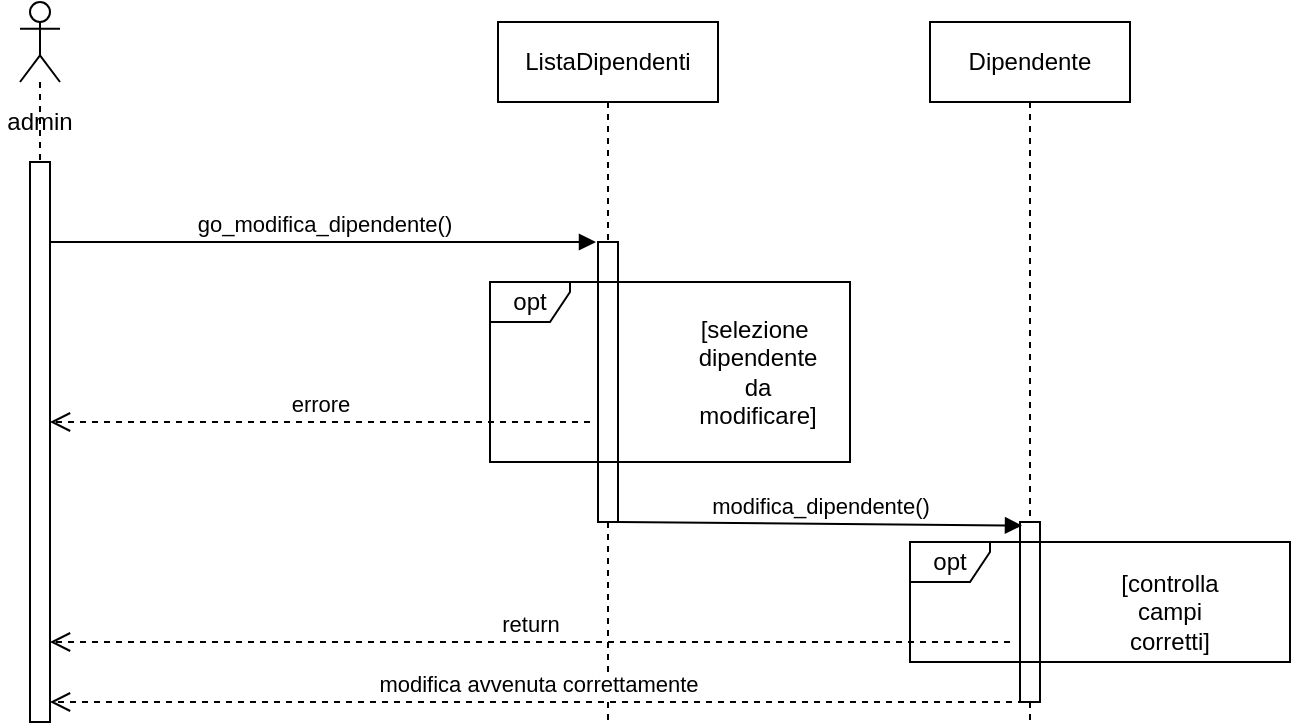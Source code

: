 <mxfile version="14.8.3" type="device"><diagram id="a0-VtMgsolHvMTASFdyO" name="Page-1"><mxGraphModel dx="770" dy="358" grid="1" gridSize="10" guides="1" tooltips="1" connect="1" arrows="1" fold="1" page="1" pageScale="1" pageWidth="827" pageHeight="1169" math="0" shadow="0"><root><mxCell id="0"/><mxCell id="1" parent="0"/><mxCell id="J1gZPxbFrBNpwJohaxbd-1" value="" style="shape=umlLifeline;participant=umlActor;perimeter=lifelinePerimeter;whiteSpace=wrap;html=1;container=1;collapsible=0;recursiveResize=0;verticalAlign=top;spacingTop=36;outlineConnect=0;" parent="1" vertex="1"><mxGeometry x="65" y="40" width="20" height="90" as="geometry"/></mxCell><mxCell id="J1gZPxbFrBNpwJohaxbd-2" value="" style="html=1;points=[];perimeter=orthogonalPerimeter;" parent="1" vertex="1"><mxGeometry x="70" y="120" width="10" height="280" as="geometry"/></mxCell><mxCell id="J1gZPxbFrBNpwJohaxbd-3" value="admin" style="text;html=1;strokeColor=none;fillColor=none;align=center;verticalAlign=middle;whiteSpace=wrap;rounded=0;" parent="1" vertex="1"><mxGeometry x="55" y="90" width="40" height="20" as="geometry"/></mxCell><mxCell id="J1gZPxbFrBNpwJohaxbd-5" value="&lt;div&gt;ListaDipendenti&lt;/div&gt;" style="shape=umlLifeline;perimeter=lifelinePerimeter;whiteSpace=wrap;html=1;container=1;collapsible=0;recursiveResize=0;outlineConnect=0;" parent="1" vertex="1"><mxGeometry x="304" y="50" width="110" height="350" as="geometry"/></mxCell><mxCell id="J1gZPxbFrBNpwJohaxbd-6" value="" style="html=1;points=[];perimeter=orthogonalPerimeter;" parent="J1gZPxbFrBNpwJohaxbd-5" vertex="1"><mxGeometry x="50" y="110" width="10" height="140" as="geometry"/></mxCell><mxCell id="J1gZPxbFrBNpwJohaxbd-7" value="go_modifica_dipendente()" style="html=1;verticalAlign=bottom;endArrow=block;" parent="1" edge="1"><mxGeometry width="80" relative="1" as="geometry"><mxPoint x="80" y="160" as="sourcePoint"/><mxPoint x="353" y="160" as="targetPoint"/></mxGeometry></mxCell><mxCell id="J1gZPxbFrBNpwJohaxbd-22" value="errore" style="html=1;verticalAlign=bottom;endArrow=open;dashed=1;endSize=8;" parent="1" edge="1"><mxGeometry relative="1" as="geometry"><mxPoint x="350" y="250" as="sourcePoint"/><mxPoint x="80" y="250" as="targetPoint"/></mxGeometry></mxCell><mxCell id="1PT9fnSs7aOGF84jN89--1" value="Dipendente" style="shape=umlLifeline;perimeter=lifelinePerimeter;whiteSpace=wrap;html=1;container=1;collapsible=0;recursiveResize=0;outlineConnect=0;" vertex="1" parent="1"><mxGeometry x="520" y="50" width="100" height="350" as="geometry"/></mxCell><mxCell id="1PT9fnSs7aOGF84jN89--5" value="" style="html=1;points=[];perimeter=orthogonalPerimeter;" vertex="1" parent="1PT9fnSs7aOGF84jN89--1"><mxGeometry x="45" y="250" width="10" height="90" as="geometry"/></mxCell><mxCell id="1PT9fnSs7aOGF84jN89--2" value="modifica_dipendente()" style="html=1;verticalAlign=bottom;endArrow=block;entryX=0.1;entryY=0.02;entryDx=0;entryDy=0;entryPerimeter=0;" edge="1" parent="1" target="1PT9fnSs7aOGF84jN89--5"><mxGeometry width="80" relative="1" as="geometry"><mxPoint x="364" y="300" as="sourcePoint"/><mxPoint x="560" y="300" as="targetPoint"/></mxGeometry></mxCell><mxCell id="1PT9fnSs7aOGF84jN89--3" value="opt" style="shape=umlFrame;whiteSpace=wrap;html=1;width=40;height=20;" vertex="1" parent="1"><mxGeometry x="300" y="180" width="180" height="90" as="geometry"/></mxCell><mxCell id="1PT9fnSs7aOGF84jN89--4" value="[selezione&amp;nbsp; dipendente da modificare]" style="text;html=1;strokeColor=none;fillColor=none;align=center;verticalAlign=middle;whiteSpace=wrap;rounded=0;" vertex="1" parent="1"><mxGeometry x="414" y="215" width="40" height="20" as="geometry"/></mxCell><mxCell id="1PT9fnSs7aOGF84jN89--6" value="opt" style="shape=umlFrame;whiteSpace=wrap;html=1;width=40;height=20;" vertex="1" parent="1"><mxGeometry x="510" y="310" width="190" height="60" as="geometry"/></mxCell><mxCell id="1PT9fnSs7aOGF84jN89--7" value="&lt;div&gt;[controlla campi&lt;/div&gt;&lt;div&gt;corretti]&lt;/div&gt;" style="text;html=1;strokeColor=none;fillColor=none;align=center;verticalAlign=middle;whiteSpace=wrap;rounded=0;" vertex="1" parent="1"><mxGeometry x="620" y="335" width="40" height="20" as="geometry"/></mxCell><mxCell id="1PT9fnSs7aOGF84jN89--8" value="return" style="html=1;verticalAlign=bottom;endArrow=open;dashed=1;endSize=8;" edge="1" parent="1"><mxGeometry relative="1" as="geometry"><mxPoint x="560" y="360" as="sourcePoint"/><mxPoint x="80" y="360" as="targetPoint"/></mxGeometry></mxCell><mxCell id="1PT9fnSs7aOGF84jN89--9" value="&lt;div&gt;modifica avvenuta correttamente&lt;/div&gt;" style="html=1;verticalAlign=bottom;endArrow=open;dashed=1;endSize=8;" edge="1" parent="1"><mxGeometry relative="1" as="geometry"><mxPoint x="567" y="390" as="sourcePoint"/><mxPoint x="80" y="390" as="targetPoint"/></mxGeometry></mxCell></root></mxGraphModel></diagram></mxfile>